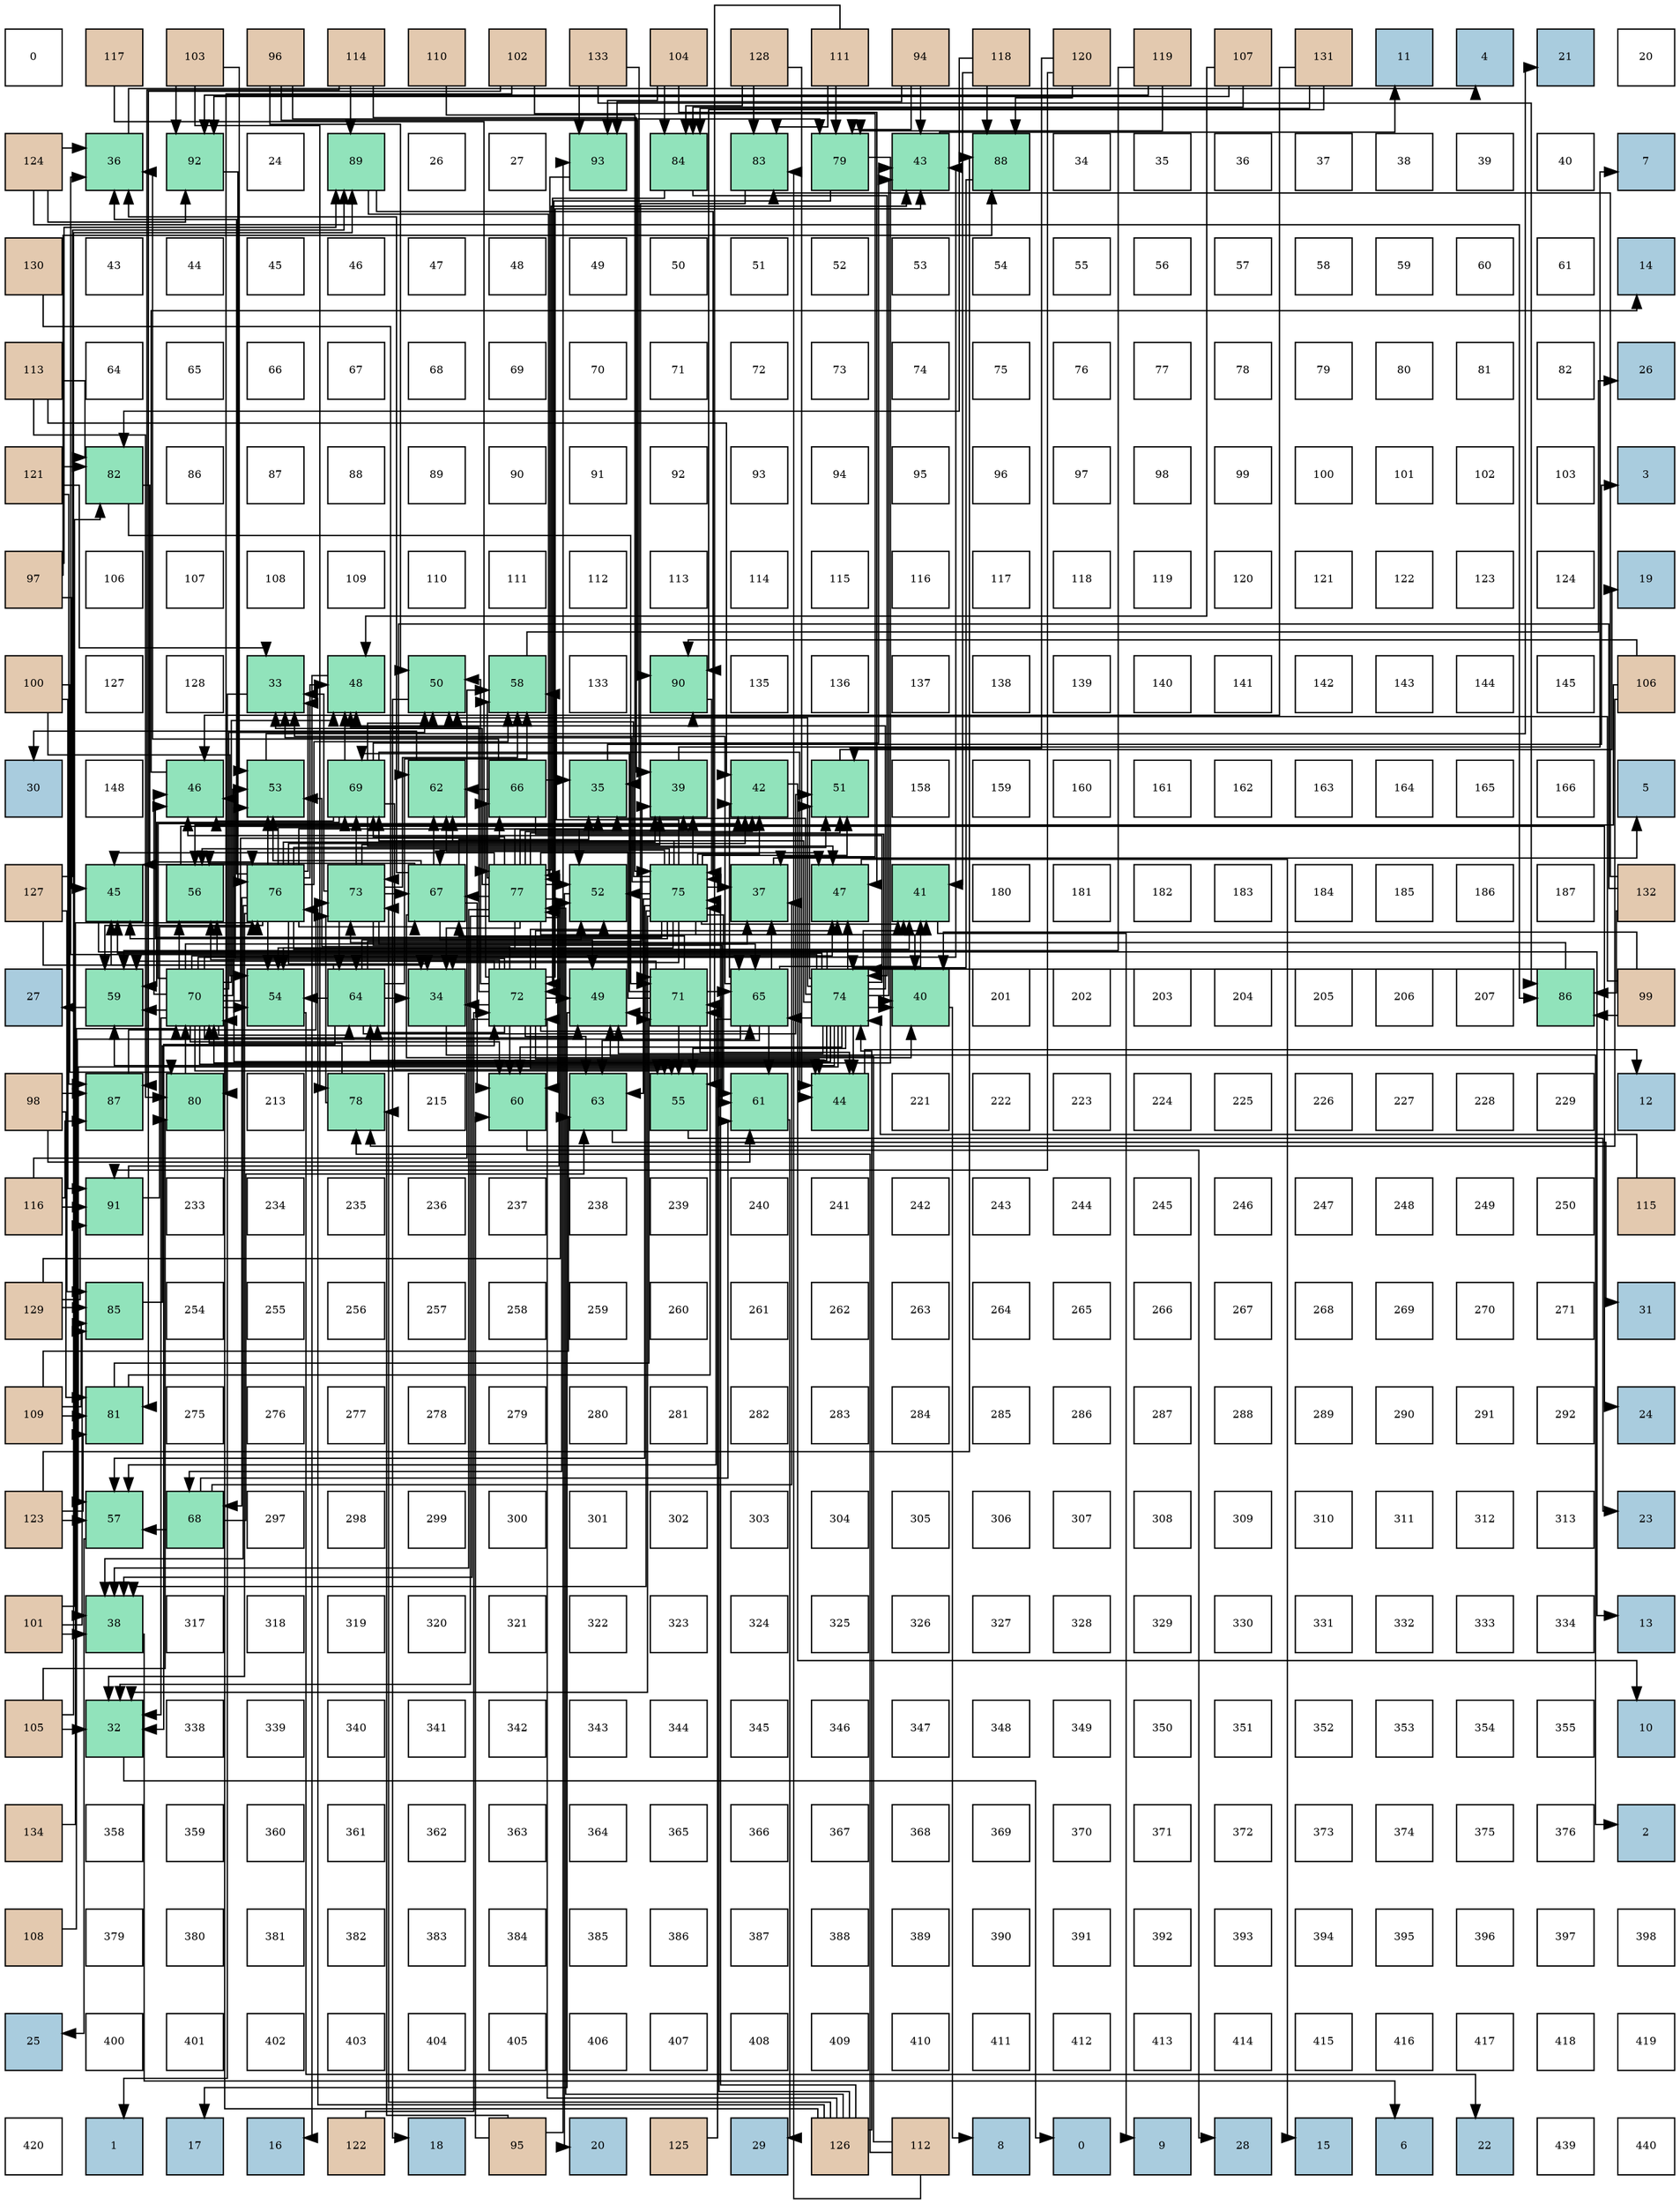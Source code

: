 digraph layout{
 rankdir=TB;
 splines=ortho;
 node [style=filled shape=square fixedsize=true width=0.6];
0[label="0", fontsize=8, fillcolor="#ffffff"];
1[label="117", fontsize=8, fillcolor="#e3c9af"];
2[label="103", fontsize=8, fillcolor="#e3c9af"];
3[label="96", fontsize=8, fillcolor="#e3c9af"];
4[label="114", fontsize=8, fillcolor="#e3c9af"];
5[label="110", fontsize=8, fillcolor="#e3c9af"];
6[label="102", fontsize=8, fillcolor="#e3c9af"];
7[label="133", fontsize=8, fillcolor="#e3c9af"];
8[label="104", fontsize=8, fillcolor="#e3c9af"];
9[label="128", fontsize=8, fillcolor="#e3c9af"];
10[label="111", fontsize=8, fillcolor="#e3c9af"];
11[label="94", fontsize=8, fillcolor="#e3c9af"];
12[label="118", fontsize=8, fillcolor="#e3c9af"];
13[label="120", fontsize=8, fillcolor="#e3c9af"];
14[label="119", fontsize=8, fillcolor="#e3c9af"];
15[label="107", fontsize=8, fillcolor="#e3c9af"];
16[label="131", fontsize=8, fillcolor="#e3c9af"];
17[label="11", fontsize=8, fillcolor="#a9ccde"];
18[label="4", fontsize=8, fillcolor="#a9ccde"];
19[label="21", fontsize=8, fillcolor="#a9ccde"];
20[label="20", fontsize=8, fillcolor="#ffffff"];
21[label="124", fontsize=8, fillcolor="#e3c9af"];
22[label="36", fontsize=8, fillcolor="#91e3bb"];
23[label="92", fontsize=8, fillcolor="#91e3bb"];
24[label="24", fontsize=8, fillcolor="#ffffff"];
25[label="89", fontsize=8, fillcolor="#91e3bb"];
26[label="26", fontsize=8, fillcolor="#ffffff"];
27[label="27", fontsize=8, fillcolor="#ffffff"];
28[label="93", fontsize=8, fillcolor="#91e3bb"];
29[label="84", fontsize=8, fillcolor="#91e3bb"];
30[label="83", fontsize=8, fillcolor="#91e3bb"];
31[label="79", fontsize=8, fillcolor="#91e3bb"];
32[label="43", fontsize=8, fillcolor="#91e3bb"];
33[label="88", fontsize=8, fillcolor="#91e3bb"];
34[label="34", fontsize=8, fillcolor="#ffffff"];
35[label="35", fontsize=8, fillcolor="#ffffff"];
36[label="36", fontsize=8, fillcolor="#ffffff"];
37[label="37", fontsize=8, fillcolor="#ffffff"];
38[label="38", fontsize=8, fillcolor="#ffffff"];
39[label="39", fontsize=8, fillcolor="#ffffff"];
40[label="40", fontsize=8, fillcolor="#ffffff"];
41[label="7", fontsize=8, fillcolor="#a9ccde"];
42[label="130", fontsize=8, fillcolor="#e3c9af"];
43[label="43", fontsize=8, fillcolor="#ffffff"];
44[label="44", fontsize=8, fillcolor="#ffffff"];
45[label="45", fontsize=8, fillcolor="#ffffff"];
46[label="46", fontsize=8, fillcolor="#ffffff"];
47[label="47", fontsize=8, fillcolor="#ffffff"];
48[label="48", fontsize=8, fillcolor="#ffffff"];
49[label="49", fontsize=8, fillcolor="#ffffff"];
50[label="50", fontsize=8, fillcolor="#ffffff"];
51[label="51", fontsize=8, fillcolor="#ffffff"];
52[label="52", fontsize=8, fillcolor="#ffffff"];
53[label="53", fontsize=8, fillcolor="#ffffff"];
54[label="54", fontsize=8, fillcolor="#ffffff"];
55[label="55", fontsize=8, fillcolor="#ffffff"];
56[label="56", fontsize=8, fillcolor="#ffffff"];
57[label="57", fontsize=8, fillcolor="#ffffff"];
58[label="58", fontsize=8, fillcolor="#ffffff"];
59[label="59", fontsize=8, fillcolor="#ffffff"];
60[label="60", fontsize=8, fillcolor="#ffffff"];
61[label="61", fontsize=8, fillcolor="#ffffff"];
62[label="14", fontsize=8, fillcolor="#a9ccde"];
63[label="113", fontsize=8, fillcolor="#e3c9af"];
64[label="64", fontsize=8, fillcolor="#ffffff"];
65[label="65", fontsize=8, fillcolor="#ffffff"];
66[label="66", fontsize=8, fillcolor="#ffffff"];
67[label="67", fontsize=8, fillcolor="#ffffff"];
68[label="68", fontsize=8, fillcolor="#ffffff"];
69[label="69", fontsize=8, fillcolor="#ffffff"];
70[label="70", fontsize=8, fillcolor="#ffffff"];
71[label="71", fontsize=8, fillcolor="#ffffff"];
72[label="72", fontsize=8, fillcolor="#ffffff"];
73[label="73", fontsize=8, fillcolor="#ffffff"];
74[label="74", fontsize=8, fillcolor="#ffffff"];
75[label="75", fontsize=8, fillcolor="#ffffff"];
76[label="76", fontsize=8, fillcolor="#ffffff"];
77[label="77", fontsize=8, fillcolor="#ffffff"];
78[label="78", fontsize=8, fillcolor="#ffffff"];
79[label="79", fontsize=8, fillcolor="#ffffff"];
80[label="80", fontsize=8, fillcolor="#ffffff"];
81[label="81", fontsize=8, fillcolor="#ffffff"];
82[label="82", fontsize=8, fillcolor="#ffffff"];
83[label="26", fontsize=8, fillcolor="#a9ccde"];
84[label="121", fontsize=8, fillcolor="#e3c9af"];
85[label="82", fontsize=8, fillcolor="#91e3bb"];
86[label="86", fontsize=8, fillcolor="#ffffff"];
87[label="87", fontsize=8, fillcolor="#ffffff"];
88[label="88", fontsize=8, fillcolor="#ffffff"];
89[label="89", fontsize=8, fillcolor="#ffffff"];
90[label="90", fontsize=8, fillcolor="#ffffff"];
91[label="91", fontsize=8, fillcolor="#ffffff"];
92[label="92", fontsize=8, fillcolor="#ffffff"];
93[label="93", fontsize=8, fillcolor="#ffffff"];
94[label="94", fontsize=8, fillcolor="#ffffff"];
95[label="95", fontsize=8, fillcolor="#ffffff"];
96[label="96", fontsize=8, fillcolor="#ffffff"];
97[label="97", fontsize=8, fillcolor="#ffffff"];
98[label="98", fontsize=8, fillcolor="#ffffff"];
99[label="99", fontsize=8, fillcolor="#ffffff"];
100[label="100", fontsize=8, fillcolor="#ffffff"];
101[label="101", fontsize=8, fillcolor="#ffffff"];
102[label="102", fontsize=8, fillcolor="#ffffff"];
103[label="103", fontsize=8, fillcolor="#ffffff"];
104[label="3", fontsize=8, fillcolor="#a9ccde"];
105[label="97", fontsize=8, fillcolor="#e3c9af"];
106[label="106", fontsize=8, fillcolor="#ffffff"];
107[label="107", fontsize=8, fillcolor="#ffffff"];
108[label="108", fontsize=8, fillcolor="#ffffff"];
109[label="109", fontsize=8, fillcolor="#ffffff"];
110[label="110", fontsize=8, fillcolor="#ffffff"];
111[label="111", fontsize=8, fillcolor="#ffffff"];
112[label="112", fontsize=8, fillcolor="#ffffff"];
113[label="113", fontsize=8, fillcolor="#ffffff"];
114[label="114", fontsize=8, fillcolor="#ffffff"];
115[label="115", fontsize=8, fillcolor="#ffffff"];
116[label="116", fontsize=8, fillcolor="#ffffff"];
117[label="117", fontsize=8, fillcolor="#ffffff"];
118[label="118", fontsize=8, fillcolor="#ffffff"];
119[label="119", fontsize=8, fillcolor="#ffffff"];
120[label="120", fontsize=8, fillcolor="#ffffff"];
121[label="121", fontsize=8, fillcolor="#ffffff"];
122[label="122", fontsize=8, fillcolor="#ffffff"];
123[label="123", fontsize=8, fillcolor="#ffffff"];
124[label="124", fontsize=8, fillcolor="#ffffff"];
125[label="19", fontsize=8, fillcolor="#a9ccde"];
126[label="100", fontsize=8, fillcolor="#e3c9af"];
127[label="127", fontsize=8, fillcolor="#ffffff"];
128[label="128", fontsize=8, fillcolor="#ffffff"];
129[label="33", fontsize=8, fillcolor="#91e3bb"];
130[label="48", fontsize=8, fillcolor="#91e3bb"];
131[label="50", fontsize=8, fillcolor="#91e3bb"];
132[label="58", fontsize=8, fillcolor="#91e3bb"];
133[label="133", fontsize=8, fillcolor="#ffffff"];
134[label="90", fontsize=8, fillcolor="#91e3bb"];
135[label="135", fontsize=8, fillcolor="#ffffff"];
136[label="136", fontsize=8, fillcolor="#ffffff"];
137[label="137", fontsize=8, fillcolor="#ffffff"];
138[label="138", fontsize=8, fillcolor="#ffffff"];
139[label="139", fontsize=8, fillcolor="#ffffff"];
140[label="140", fontsize=8, fillcolor="#ffffff"];
141[label="141", fontsize=8, fillcolor="#ffffff"];
142[label="142", fontsize=8, fillcolor="#ffffff"];
143[label="143", fontsize=8, fillcolor="#ffffff"];
144[label="144", fontsize=8, fillcolor="#ffffff"];
145[label="145", fontsize=8, fillcolor="#ffffff"];
146[label="106", fontsize=8, fillcolor="#e3c9af"];
147[label="30", fontsize=8, fillcolor="#a9ccde"];
148[label="148", fontsize=8, fillcolor="#ffffff"];
149[label="46", fontsize=8, fillcolor="#91e3bb"];
150[label="53", fontsize=8, fillcolor="#91e3bb"];
151[label="69", fontsize=8, fillcolor="#91e3bb"];
152[label="62", fontsize=8, fillcolor="#91e3bb"];
153[label="66", fontsize=8, fillcolor="#91e3bb"];
154[label="35", fontsize=8, fillcolor="#91e3bb"];
155[label="39", fontsize=8, fillcolor="#91e3bb"];
156[label="42", fontsize=8, fillcolor="#91e3bb"];
157[label="51", fontsize=8, fillcolor="#91e3bb"];
158[label="158", fontsize=8, fillcolor="#ffffff"];
159[label="159", fontsize=8, fillcolor="#ffffff"];
160[label="160", fontsize=8, fillcolor="#ffffff"];
161[label="161", fontsize=8, fillcolor="#ffffff"];
162[label="162", fontsize=8, fillcolor="#ffffff"];
163[label="163", fontsize=8, fillcolor="#ffffff"];
164[label="164", fontsize=8, fillcolor="#ffffff"];
165[label="165", fontsize=8, fillcolor="#ffffff"];
166[label="166", fontsize=8, fillcolor="#ffffff"];
167[label="5", fontsize=8, fillcolor="#a9ccde"];
168[label="127", fontsize=8, fillcolor="#e3c9af"];
169[label="45", fontsize=8, fillcolor="#91e3bb"];
170[label="56", fontsize=8, fillcolor="#91e3bb"];
171[label="76", fontsize=8, fillcolor="#91e3bb"];
172[label="73", fontsize=8, fillcolor="#91e3bb"];
173[label="67", fontsize=8, fillcolor="#91e3bb"];
174[label="77", fontsize=8, fillcolor="#91e3bb"];
175[label="52", fontsize=8, fillcolor="#91e3bb"];
176[label="75", fontsize=8, fillcolor="#91e3bb"];
177[label="37", fontsize=8, fillcolor="#91e3bb"];
178[label="47", fontsize=8, fillcolor="#91e3bb"];
179[label="41", fontsize=8, fillcolor="#91e3bb"];
180[label="180", fontsize=8, fillcolor="#ffffff"];
181[label="181", fontsize=8, fillcolor="#ffffff"];
182[label="182", fontsize=8, fillcolor="#ffffff"];
183[label="183", fontsize=8, fillcolor="#ffffff"];
184[label="184", fontsize=8, fillcolor="#ffffff"];
185[label="185", fontsize=8, fillcolor="#ffffff"];
186[label="186", fontsize=8, fillcolor="#ffffff"];
187[label="187", fontsize=8, fillcolor="#ffffff"];
188[label="132", fontsize=8, fillcolor="#e3c9af"];
189[label="27", fontsize=8, fillcolor="#a9ccde"];
190[label="59", fontsize=8, fillcolor="#91e3bb"];
191[label="70", fontsize=8, fillcolor="#91e3bb"];
192[label="54", fontsize=8, fillcolor="#91e3bb"];
193[label="64", fontsize=8, fillcolor="#91e3bb"];
194[label="34", fontsize=8, fillcolor="#91e3bb"];
195[label="72", fontsize=8, fillcolor="#91e3bb"];
196[label="49", fontsize=8, fillcolor="#91e3bb"];
197[label="71", fontsize=8, fillcolor="#91e3bb"];
198[label="65", fontsize=8, fillcolor="#91e3bb"];
199[label="74", fontsize=8, fillcolor="#91e3bb"];
200[label="40", fontsize=8, fillcolor="#91e3bb"];
201[label="201", fontsize=8, fillcolor="#ffffff"];
202[label="202", fontsize=8, fillcolor="#ffffff"];
203[label="203", fontsize=8, fillcolor="#ffffff"];
204[label="204", fontsize=8, fillcolor="#ffffff"];
205[label="205", fontsize=8, fillcolor="#ffffff"];
206[label="206", fontsize=8, fillcolor="#ffffff"];
207[label="207", fontsize=8, fillcolor="#ffffff"];
208[label="86", fontsize=8, fillcolor="#91e3bb"];
209[label="99", fontsize=8, fillcolor="#e3c9af"];
210[label="98", fontsize=8, fillcolor="#e3c9af"];
211[label="87", fontsize=8, fillcolor="#91e3bb"];
212[label="80", fontsize=8, fillcolor="#91e3bb"];
213[label="213", fontsize=8, fillcolor="#ffffff"];
214[label="78", fontsize=8, fillcolor="#91e3bb"];
215[label="215", fontsize=8, fillcolor="#ffffff"];
216[label="60", fontsize=8, fillcolor="#91e3bb"];
217[label="63", fontsize=8, fillcolor="#91e3bb"];
218[label="55", fontsize=8, fillcolor="#91e3bb"];
219[label="61", fontsize=8, fillcolor="#91e3bb"];
220[label="44", fontsize=8, fillcolor="#91e3bb"];
221[label="221", fontsize=8, fillcolor="#ffffff"];
222[label="222", fontsize=8, fillcolor="#ffffff"];
223[label="223", fontsize=8, fillcolor="#ffffff"];
224[label="224", fontsize=8, fillcolor="#ffffff"];
225[label="225", fontsize=8, fillcolor="#ffffff"];
226[label="226", fontsize=8, fillcolor="#ffffff"];
227[label="227", fontsize=8, fillcolor="#ffffff"];
228[label="228", fontsize=8, fillcolor="#ffffff"];
229[label="229", fontsize=8, fillcolor="#ffffff"];
230[label="12", fontsize=8, fillcolor="#a9ccde"];
231[label="116", fontsize=8, fillcolor="#e3c9af"];
232[label="91", fontsize=8, fillcolor="#91e3bb"];
233[label="233", fontsize=8, fillcolor="#ffffff"];
234[label="234", fontsize=8, fillcolor="#ffffff"];
235[label="235", fontsize=8, fillcolor="#ffffff"];
236[label="236", fontsize=8, fillcolor="#ffffff"];
237[label="237", fontsize=8, fillcolor="#ffffff"];
238[label="238", fontsize=8, fillcolor="#ffffff"];
239[label="239", fontsize=8, fillcolor="#ffffff"];
240[label="240", fontsize=8, fillcolor="#ffffff"];
241[label="241", fontsize=8, fillcolor="#ffffff"];
242[label="242", fontsize=8, fillcolor="#ffffff"];
243[label="243", fontsize=8, fillcolor="#ffffff"];
244[label="244", fontsize=8, fillcolor="#ffffff"];
245[label="245", fontsize=8, fillcolor="#ffffff"];
246[label="246", fontsize=8, fillcolor="#ffffff"];
247[label="247", fontsize=8, fillcolor="#ffffff"];
248[label="248", fontsize=8, fillcolor="#ffffff"];
249[label="249", fontsize=8, fillcolor="#ffffff"];
250[label="250", fontsize=8, fillcolor="#ffffff"];
251[label="115", fontsize=8, fillcolor="#e3c9af"];
252[label="129", fontsize=8, fillcolor="#e3c9af"];
253[label="85", fontsize=8, fillcolor="#91e3bb"];
254[label="254", fontsize=8, fillcolor="#ffffff"];
255[label="255", fontsize=8, fillcolor="#ffffff"];
256[label="256", fontsize=8, fillcolor="#ffffff"];
257[label="257", fontsize=8, fillcolor="#ffffff"];
258[label="258", fontsize=8, fillcolor="#ffffff"];
259[label="259", fontsize=8, fillcolor="#ffffff"];
260[label="260", fontsize=8, fillcolor="#ffffff"];
261[label="261", fontsize=8, fillcolor="#ffffff"];
262[label="262", fontsize=8, fillcolor="#ffffff"];
263[label="263", fontsize=8, fillcolor="#ffffff"];
264[label="264", fontsize=8, fillcolor="#ffffff"];
265[label="265", fontsize=8, fillcolor="#ffffff"];
266[label="266", fontsize=8, fillcolor="#ffffff"];
267[label="267", fontsize=8, fillcolor="#ffffff"];
268[label="268", fontsize=8, fillcolor="#ffffff"];
269[label="269", fontsize=8, fillcolor="#ffffff"];
270[label="270", fontsize=8, fillcolor="#ffffff"];
271[label="271", fontsize=8, fillcolor="#ffffff"];
272[label="31", fontsize=8, fillcolor="#a9ccde"];
273[label="109", fontsize=8, fillcolor="#e3c9af"];
274[label="81", fontsize=8, fillcolor="#91e3bb"];
275[label="275", fontsize=8, fillcolor="#ffffff"];
276[label="276", fontsize=8, fillcolor="#ffffff"];
277[label="277", fontsize=8, fillcolor="#ffffff"];
278[label="278", fontsize=8, fillcolor="#ffffff"];
279[label="279", fontsize=8, fillcolor="#ffffff"];
280[label="280", fontsize=8, fillcolor="#ffffff"];
281[label="281", fontsize=8, fillcolor="#ffffff"];
282[label="282", fontsize=8, fillcolor="#ffffff"];
283[label="283", fontsize=8, fillcolor="#ffffff"];
284[label="284", fontsize=8, fillcolor="#ffffff"];
285[label="285", fontsize=8, fillcolor="#ffffff"];
286[label="286", fontsize=8, fillcolor="#ffffff"];
287[label="287", fontsize=8, fillcolor="#ffffff"];
288[label="288", fontsize=8, fillcolor="#ffffff"];
289[label="289", fontsize=8, fillcolor="#ffffff"];
290[label="290", fontsize=8, fillcolor="#ffffff"];
291[label="291", fontsize=8, fillcolor="#ffffff"];
292[label="292", fontsize=8, fillcolor="#ffffff"];
293[label="24", fontsize=8, fillcolor="#a9ccde"];
294[label="123", fontsize=8, fillcolor="#e3c9af"];
295[label="57", fontsize=8, fillcolor="#91e3bb"];
296[label="68", fontsize=8, fillcolor="#91e3bb"];
297[label="297", fontsize=8, fillcolor="#ffffff"];
298[label="298", fontsize=8, fillcolor="#ffffff"];
299[label="299", fontsize=8, fillcolor="#ffffff"];
300[label="300", fontsize=8, fillcolor="#ffffff"];
301[label="301", fontsize=8, fillcolor="#ffffff"];
302[label="302", fontsize=8, fillcolor="#ffffff"];
303[label="303", fontsize=8, fillcolor="#ffffff"];
304[label="304", fontsize=8, fillcolor="#ffffff"];
305[label="305", fontsize=8, fillcolor="#ffffff"];
306[label="306", fontsize=8, fillcolor="#ffffff"];
307[label="307", fontsize=8, fillcolor="#ffffff"];
308[label="308", fontsize=8, fillcolor="#ffffff"];
309[label="309", fontsize=8, fillcolor="#ffffff"];
310[label="310", fontsize=8, fillcolor="#ffffff"];
311[label="311", fontsize=8, fillcolor="#ffffff"];
312[label="312", fontsize=8, fillcolor="#ffffff"];
313[label="313", fontsize=8, fillcolor="#ffffff"];
314[label="23", fontsize=8, fillcolor="#a9ccde"];
315[label="101", fontsize=8, fillcolor="#e3c9af"];
316[label="38", fontsize=8, fillcolor="#91e3bb"];
317[label="317", fontsize=8, fillcolor="#ffffff"];
318[label="318", fontsize=8, fillcolor="#ffffff"];
319[label="319", fontsize=8, fillcolor="#ffffff"];
320[label="320", fontsize=8, fillcolor="#ffffff"];
321[label="321", fontsize=8, fillcolor="#ffffff"];
322[label="322", fontsize=8, fillcolor="#ffffff"];
323[label="323", fontsize=8, fillcolor="#ffffff"];
324[label="324", fontsize=8, fillcolor="#ffffff"];
325[label="325", fontsize=8, fillcolor="#ffffff"];
326[label="326", fontsize=8, fillcolor="#ffffff"];
327[label="327", fontsize=8, fillcolor="#ffffff"];
328[label="328", fontsize=8, fillcolor="#ffffff"];
329[label="329", fontsize=8, fillcolor="#ffffff"];
330[label="330", fontsize=8, fillcolor="#ffffff"];
331[label="331", fontsize=8, fillcolor="#ffffff"];
332[label="332", fontsize=8, fillcolor="#ffffff"];
333[label="333", fontsize=8, fillcolor="#ffffff"];
334[label="334", fontsize=8, fillcolor="#ffffff"];
335[label="13", fontsize=8, fillcolor="#a9ccde"];
336[label="105", fontsize=8, fillcolor="#e3c9af"];
337[label="32", fontsize=8, fillcolor="#91e3bb"];
338[label="338", fontsize=8, fillcolor="#ffffff"];
339[label="339", fontsize=8, fillcolor="#ffffff"];
340[label="340", fontsize=8, fillcolor="#ffffff"];
341[label="341", fontsize=8, fillcolor="#ffffff"];
342[label="342", fontsize=8, fillcolor="#ffffff"];
343[label="343", fontsize=8, fillcolor="#ffffff"];
344[label="344", fontsize=8, fillcolor="#ffffff"];
345[label="345", fontsize=8, fillcolor="#ffffff"];
346[label="346", fontsize=8, fillcolor="#ffffff"];
347[label="347", fontsize=8, fillcolor="#ffffff"];
348[label="348", fontsize=8, fillcolor="#ffffff"];
349[label="349", fontsize=8, fillcolor="#ffffff"];
350[label="350", fontsize=8, fillcolor="#ffffff"];
351[label="351", fontsize=8, fillcolor="#ffffff"];
352[label="352", fontsize=8, fillcolor="#ffffff"];
353[label="353", fontsize=8, fillcolor="#ffffff"];
354[label="354", fontsize=8, fillcolor="#ffffff"];
355[label="355", fontsize=8, fillcolor="#ffffff"];
356[label="10", fontsize=8, fillcolor="#a9ccde"];
357[label="134", fontsize=8, fillcolor="#e3c9af"];
358[label="358", fontsize=8, fillcolor="#ffffff"];
359[label="359", fontsize=8, fillcolor="#ffffff"];
360[label="360", fontsize=8, fillcolor="#ffffff"];
361[label="361", fontsize=8, fillcolor="#ffffff"];
362[label="362", fontsize=8, fillcolor="#ffffff"];
363[label="363", fontsize=8, fillcolor="#ffffff"];
364[label="364", fontsize=8, fillcolor="#ffffff"];
365[label="365", fontsize=8, fillcolor="#ffffff"];
366[label="366", fontsize=8, fillcolor="#ffffff"];
367[label="367", fontsize=8, fillcolor="#ffffff"];
368[label="368", fontsize=8, fillcolor="#ffffff"];
369[label="369", fontsize=8, fillcolor="#ffffff"];
370[label="370", fontsize=8, fillcolor="#ffffff"];
371[label="371", fontsize=8, fillcolor="#ffffff"];
372[label="372", fontsize=8, fillcolor="#ffffff"];
373[label="373", fontsize=8, fillcolor="#ffffff"];
374[label="374", fontsize=8, fillcolor="#ffffff"];
375[label="375", fontsize=8, fillcolor="#ffffff"];
376[label="376", fontsize=8, fillcolor="#ffffff"];
377[label="2", fontsize=8, fillcolor="#a9ccde"];
378[label="108", fontsize=8, fillcolor="#e3c9af"];
379[label="379", fontsize=8, fillcolor="#ffffff"];
380[label="380", fontsize=8, fillcolor="#ffffff"];
381[label="381", fontsize=8, fillcolor="#ffffff"];
382[label="382", fontsize=8, fillcolor="#ffffff"];
383[label="383", fontsize=8, fillcolor="#ffffff"];
384[label="384", fontsize=8, fillcolor="#ffffff"];
385[label="385", fontsize=8, fillcolor="#ffffff"];
386[label="386", fontsize=8, fillcolor="#ffffff"];
387[label="387", fontsize=8, fillcolor="#ffffff"];
388[label="388", fontsize=8, fillcolor="#ffffff"];
389[label="389", fontsize=8, fillcolor="#ffffff"];
390[label="390", fontsize=8, fillcolor="#ffffff"];
391[label="391", fontsize=8, fillcolor="#ffffff"];
392[label="392", fontsize=8, fillcolor="#ffffff"];
393[label="393", fontsize=8, fillcolor="#ffffff"];
394[label="394", fontsize=8, fillcolor="#ffffff"];
395[label="395", fontsize=8, fillcolor="#ffffff"];
396[label="396", fontsize=8, fillcolor="#ffffff"];
397[label="397", fontsize=8, fillcolor="#ffffff"];
398[label="398", fontsize=8, fillcolor="#ffffff"];
399[label="25", fontsize=8, fillcolor="#a9ccde"];
400[label="400", fontsize=8, fillcolor="#ffffff"];
401[label="401", fontsize=8, fillcolor="#ffffff"];
402[label="402", fontsize=8, fillcolor="#ffffff"];
403[label="403", fontsize=8, fillcolor="#ffffff"];
404[label="404", fontsize=8, fillcolor="#ffffff"];
405[label="405", fontsize=8, fillcolor="#ffffff"];
406[label="406", fontsize=8, fillcolor="#ffffff"];
407[label="407", fontsize=8, fillcolor="#ffffff"];
408[label="408", fontsize=8, fillcolor="#ffffff"];
409[label="409", fontsize=8, fillcolor="#ffffff"];
410[label="410", fontsize=8, fillcolor="#ffffff"];
411[label="411", fontsize=8, fillcolor="#ffffff"];
412[label="412", fontsize=8, fillcolor="#ffffff"];
413[label="413", fontsize=8, fillcolor="#ffffff"];
414[label="414", fontsize=8, fillcolor="#ffffff"];
415[label="415", fontsize=8, fillcolor="#ffffff"];
416[label="416", fontsize=8, fillcolor="#ffffff"];
417[label="417", fontsize=8, fillcolor="#ffffff"];
418[label="418", fontsize=8, fillcolor="#ffffff"];
419[label="419", fontsize=8, fillcolor="#ffffff"];
420[label="420", fontsize=8, fillcolor="#ffffff"];
421[label="1", fontsize=8, fillcolor="#a9ccde"];
422[label="17", fontsize=8, fillcolor="#a9ccde"];
423[label="16", fontsize=8, fillcolor="#a9ccde"];
424[label="122", fontsize=8, fillcolor="#e3c9af"];
425[label="18", fontsize=8, fillcolor="#a9ccde"];
426[label="95", fontsize=8, fillcolor="#e3c9af"];
427[label="20", fontsize=8, fillcolor="#a9ccde"];
428[label="125", fontsize=8, fillcolor="#e3c9af"];
429[label="29", fontsize=8, fillcolor="#a9ccde"];
430[label="126", fontsize=8, fillcolor="#e3c9af"];
431[label="112", fontsize=8, fillcolor="#e3c9af"];
432[label="8", fontsize=8, fillcolor="#a9ccde"];
433[label="0", fontsize=8, fillcolor="#a9ccde"];
434[label="9", fontsize=8, fillcolor="#a9ccde"];
435[label="28", fontsize=8, fillcolor="#a9ccde"];
436[label="15", fontsize=8, fillcolor="#a9ccde"];
437[label="6", fontsize=8, fillcolor="#a9ccde"];
438[label="22", fontsize=8, fillcolor="#a9ccde"];
439[label="439", fontsize=8, fillcolor="#ffffff"];
440[label="440", fontsize=8, fillcolor="#ffffff"];
edge [constraint=false, style=vis];337 -> 433;
129 -> 421;
194 -> 377;
154 -> 104;
22 -> 18;
177 -> 167;
316 -> 437;
155 -> 41;
200 -> 432;
179 -> 434;
156 -> 356;
32 -> 17;
220 -> 230;
169 -> 335;
149 -> 62;
178 -> 436;
130 -> 423;
196 -> 422;
131 -> 425;
157 -> 125;
175 -> 427;
150 -> 19;
192 -> 438;
218 -> 314;
170 -> 293;
295 -> 399;
132 -> 83;
190 -> 189;
216 -> 435;
219 -> 429;
152 -> 147;
217 -> 272;
193 -> 337;
193 -> 194;
193 -> 155;
193 -> 169;
193 -> 157;
193 -> 175;
193 -> 192;
193 -> 132;
198 -> 129;
198 -> 177;
198 -> 316;
198 -> 179;
198 -> 156;
198 -> 295;
198 -> 219;
198 -> 217;
153 -> 154;
153 -> 22;
153 -> 200;
153 -> 152;
173 -> 154;
173 -> 22;
173 -> 200;
173 -> 196;
173 -> 150;
173 -> 170;
173 -> 216;
173 -> 152;
296 -> 177;
296 -> 295;
296 -> 219;
296 -> 217;
151 -> 32;
151 -> 220;
151 -> 149;
151 -> 178;
151 -> 130;
151 -> 131;
151 -> 218;
151 -> 190;
191 -> 337;
191 -> 177;
191 -> 156;
191 -> 32;
191 -> 220;
191 -> 149;
191 -> 178;
191 -> 130;
191 -> 196;
191 -> 131;
191 -> 150;
191 -> 192;
191 -> 218;
191 -> 170;
191 -> 190;
191 -> 216;
191 -> 193;
191 -> 198;
191 -> 153;
197 -> 220;
197 -> 196;
197 -> 218;
197 -> 152;
197 -> 193;
197 -> 198;
197 -> 173;
197 -> 151;
195 -> 194;
195 -> 316;
195 -> 32;
195 -> 220;
195 -> 149;
195 -> 178;
195 -> 130;
195 -> 196;
195 -> 131;
195 -> 175;
195 -> 150;
195 -> 218;
195 -> 170;
195 -> 190;
195 -> 216;
195 -> 217;
195 -> 193;
195 -> 198;
195 -> 153;
172 -> 129;
172 -> 155;
172 -> 132;
172 -> 219;
172 -> 193;
172 -> 198;
172 -> 173;
172 -> 151;
199 -> 154;
199 -> 22;
199 -> 200;
199 -> 179;
199 -> 32;
199 -> 220;
199 -> 169;
199 -> 149;
199 -> 178;
199 -> 130;
199 -> 196;
199 -> 131;
199 -> 157;
199 -> 150;
199 -> 218;
199 -> 170;
199 -> 295;
199 -> 190;
199 -> 216;
199 -> 152;
199 -> 193;
199 -> 198;
176 -> 337;
176 -> 129;
176 -> 194;
176 -> 177;
176 -> 316;
176 -> 155;
176 -> 200;
176 -> 179;
176 -> 156;
176 -> 169;
176 -> 149;
176 -> 131;
176 -> 157;
176 -> 175;
176 -> 192;
176 -> 170;
176 -> 295;
176 -> 132;
176 -> 219;
176 -> 217;
176 -> 173;
176 -> 151;
171 -> 337;
171 -> 129;
171 -> 194;
171 -> 22;
171 -> 316;
171 -> 155;
171 -> 179;
171 -> 156;
171 -> 169;
171 -> 130;
171 -> 157;
171 -> 175;
171 -> 150;
171 -> 192;
171 -> 132;
171 -> 190;
171 -> 173;
171 -> 296;
171 -> 151;
174 -> 337;
174 -> 129;
174 -> 194;
174 -> 154;
174 -> 316;
174 -> 155;
174 -> 179;
174 -> 156;
174 -> 32;
174 -> 169;
174 -> 178;
174 -> 157;
174 -> 175;
174 -> 192;
174 -> 132;
174 -> 216;
174 -> 173;
174 -> 296;
174 -> 151;
214 -> 191;
214 -> 172;
31 -> 191;
31 -> 195;
212 -> 191;
274 -> 197;
274 -> 176;
85 -> 197;
85 -> 171;
30 -> 197;
29 -> 195;
29 -> 199;
253 -> 195;
208 -> 172;
208 -> 199;
211 -> 172;
33 -> 199;
25 -> 176;
25 -> 174;
134 -> 176;
232 -> 171;
232 -> 174;
23 -> 171;
28 -> 174;
11 -> 32;
11 -> 31;
11 -> 28;
426 -> 216;
426 -> 214;
426 -> 28;
3 -> 131;
3 -> 31;
3 -> 134;
105 -> 169;
105 -> 33;
105 -> 25;
210 -> 219;
210 -> 274;
210 -> 211;
209 -> 200;
209 -> 208;
209 -> 134;
126 -> 192;
126 -> 212;
126 -> 232;
315 -> 316;
315 -> 85;
315 -> 253;
6 -> 177;
6 -> 212;
6 -> 274;
2 -> 150;
2 -> 214;
2 -> 23;
8 -> 178;
8 -> 29;
8 -> 28;
336 -> 337;
336 -> 212;
336 -> 25;
146 -> 170;
146 -> 214;
146 -> 134;
15 -> 130;
15 -> 29;
15 -> 23;
378 -> 191;
273 -> 217;
273 -> 274;
273 -> 253;
5 -> 176;
10 -> 218;
10 -> 31;
10 -> 30;
431 -> 196;
431 -> 214;
431 -> 30;
63 -> 156;
63 -> 212;
63 -> 85;
4 -> 155;
4 -> 211;
4 -> 25;
251 -> 199;
231 -> 132;
231 -> 211;
231 -> 232;
1 -> 174;
12 -> 179;
12 -> 85;
12 -> 33;
14 -> 190;
14 -> 31;
14 -> 23;
13 -> 157;
13 -> 33;
13 -> 232;
84 -> 129;
84 -> 85;
84 -> 211;
424 -> 195;
294 -> 295;
294 -> 274;
294 -> 33;
21 -> 22;
21 -> 208;
21 -> 23;
428 -> 197;
430 -> 191;
430 -> 197;
430 -> 195;
430 -> 172;
430 -> 199;
430 -> 176;
430 -> 171;
430 -> 174;
168 -> 194;
168 -> 253;
168 -> 25;
9 -> 220;
9 -> 30;
9 -> 29;
252 -> 175;
252 -> 253;
252 -> 232;
42 -> 172;
16 -> 149;
16 -> 29;
16 -> 134;
188 -> 152;
188 -> 30;
188 -> 208;
7 -> 154;
7 -> 208;
7 -> 28;
357 -> 171;
edge [constraint=true, style=invis];
0 -> 21 -> 42 -> 63 -> 84 -> 105 -> 126 -> 147 -> 168 -> 189 -> 210 -> 231 -> 252 -> 273 -> 294 -> 315 -> 336 -> 357 -> 378 -> 399 -> 420;
1 -> 22 -> 43 -> 64 -> 85 -> 106 -> 127 -> 148 -> 169 -> 190 -> 211 -> 232 -> 253 -> 274 -> 295 -> 316 -> 337 -> 358 -> 379 -> 400 -> 421;
2 -> 23 -> 44 -> 65 -> 86 -> 107 -> 128 -> 149 -> 170 -> 191 -> 212 -> 233 -> 254 -> 275 -> 296 -> 317 -> 338 -> 359 -> 380 -> 401 -> 422;
3 -> 24 -> 45 -> 66 -> 87 -> 108 -> 129 -> 150 -> 171 -> 192 -> 213 -> 234 -> 255 -> 276 -> 297 -> 318 -> 339 -> 360 -> 381 -> 402 -> 423;
4 -> 25 -> 46 -> 67 -> 88 -> 109 -> 130 -> 151 -> 172 -> 193 -> 214 -> 235 -> 256 -> 277 -> 298 -> 319 -> 340 -> 361 -> 382 -> 403 -> 424;
5 -> 26 -> 47 -> 68 -> 89 -> 110 -> 131 -> 152 -> 173 -> 194 -> 215 -> 236 -> 257 -> 278 -> 299 -> 320 -> 341 -> 362 -> 383 -> 404 -> 425;
6 -> 27 -> 48 -> 69 -> 90 -> 111 -> 132 -> 153 -> 174 -> 195 -> 216 -> 237 -> 258 -> 279 -> 300 -> 321 -> 342 -> 363 -> 384 -> 405 -> 426;
7 -> 28 -> 49 -> 70 -> 91 -> 112 -> 133 -> 154 -> 175 -> 196 -> 217 -> 238 -> 259 -> 280 -> 301 -> 322 -> 343 -> 364 -> 385 -> 406 -> 427;
8 -> 29 -> 50 -> 71 -> 92 -> 113 -> 134 -> 155 -> 176 -> 197 -> 218 -> 239 -> 260 -> 281 -> 302 -> 323 -> 344 -> 365 -> 386 -> 407 -> 428;
9 -> 30 -> 51 -> 72 -> 93 -> 114 -> 135 -> 156 -> 177 -> 198 -> 219 -> 240 -> 261 -> 282 -> 303 -> 324 -> 345 -> 366 -> 387 -> 408 -> 429;
10 -> 31 -> 52 -> 73 -> 94 -> 115 -> 136 -> 157 -> 178 -> 199 -> 220 -> 241 -> 262 -> 283 -> 304 -> 325 -> 346 -> 367 -> 388 -> 409 -> 430;
11 -> 32 -> 53 -> 74 -> 95 -> 116 -> 137 -> 158 -> 179 -> 200 -> 221 -> 242 -> 263 -> 284 -> 305 -> 326 -> 347 -> 368 -> 389 -> 410 -> 431;
12 -> 33 -> 54 -> 75 -> 96 -> 117 -> 138 -> 159 -> 180 -> 201 -> 222 -> 243 -> 264 -> 285 -> 306 -> 327 -> 348 -> 369 -> 390 -> 411 -> 432;
13 -> 34 -> 55 -> 76 -> 97 -> 118 -> 139 -> 160 -> 181 -> 202 -> 223 -> 244 -> 265 -> 286 -> 307 -> 328 -> 349 -> 370 -> 391 -> 412 -> 433;
14 -> 35 -> 56 -> 77 -> 98 -> 119 -> 140 -> 161 -> 182 -> 203 -> 224 -> 245 -> 266 -> 287 -> 308 -> 329 -> 350 -> 371 -> 392 -> 413 -> 434;
15 -> 36 -> 57 -> 78 -> 99 -> 120 -> 141 -> 162 -> 183 -> 204 -> 225 -> 246 -> 267 -> 288 -> 309 -> 330 -> 351 -> 372 -> 393 -> 414 -> 435;
16 -> 37 -> 58 -> 79 -> 100 -> 121 -> 142 -> 163 -> 184 -> 205 -> 226 -> 247 -> 268 -> 289 -> 310 -> 331 -> 352 -> 373 -> 394 -> 415 -> 436;
17 -> 38 -> 59 -> 80 -> 101 -> 122 -> 143 -> 164 -> 185 -> 206 -> 227 -> 248 -> 269 -> 290 -> 311 -> 332 -> 353 -> 374 -> 395 -> 416 -> 437;
18 -> 39 -> 60 -> 81 -> 102 -> 123 -> 144 -> 165 -> 186 -> 207 -> 228 -> 249 -> 270 -> 291 -> 312 -> 333 -> 354 -> 375 -> 396 -> 417 -> 438;
19 -> 40 -> 61 -> 82 -> 103 -> 124 -> 145 -> 166 -> 187 -> 208 -> 229 -> 250 -> 271 -> 292 -> 313 -> 334 -> 355 -> 376 -> 397 -> 418 -> 439;
20 -> 41 -> 62 -> 83 -> 104 -> 125 -> 146 -> 167 -> 188 -> 209 -> 230 -> 251 -> 272 -> 293 -> 314 -> 335 -> 356 -> 377 -> 398 -> 419 -> 440;
rank = same {0 -> 1 -> 2 -> 3 -> 4 -> 5 -> 6 -> 7 -> 8 -> 9 -> 10 -> 11 -> 12 -> 13 -> 14 -> 15 -> 16 -> 17 -> 18 -> 19 -> 20};
rank = same {21 -> 22 -> 23 -> 24 -> 25 -> 26 -> 27 -> 28 -> 29 -> 30 -> 31 -> 32 -> 33 -> 34 -> 35 -> 36 -> 37 -> 38 -> 39 -> 40 -> 41};
rank = same {42 -> 43 -> 44 -> 45 -> 46 -> 47 -> 48 -> 49 -> 50 -> 51 -> 52 -> 53 -> 54 -> 55 -> 56 -> 57 -> 58 -> 59 -> 60 -> 61 -> 62};
rank = same {63 -> 64 -> 65 -> 66 -> 67 -> 68 -> 69 -> 70 -> 71 -> 72 -> 73 -> 74 -> 75 -> 76 -> 77 -> 78 -> 79 -> 80 -> 81 -> 82 -> 83};
rank = same {84 -> 85 -> 86 -> 87 -> 88 -> 89 -> 90 -> 91 -> 92 -> 93 -> 94 -> 95 -> 96 -> 97 -> 98 -> 99 -> 100 -> 101 -> 102 -> 103 -> 104};
rank = same {105 -> 106 -> 107 -> 108 -> 109 -> 110 -> 111 -> 112 -> 113 -> 114 -> 115 -> 116 -> 117 -> 118 -> 119 -> 120 -> 121 -> 122 -> 123 -> 124 -> 125};
rank = same {126 -> 127 -> 128 -> 129 -> 130 -> 131 -> 132 -> 133 -> 134 -> 135 -> 136 -> 137 -> 138 -> 139 -> 140 -> 141 -> 142 -> 143 -> 144 -> 145 -> 146};
rank = same {147 -> 148 -> 149 -> 150 -> 151 -> 152 -> 153 -> 154 -> 155 -> 156 -> 157 -> 158 -> 159 -> 160 -> 161 -> 162 -> 163 -> 164 -> 165 -> 166 -> 167};
rank = same {168 -> 169 -> 170 -> 171 -> 172 -> 173 -> 174 -> 175 -> 176 -> 177 -> 178 -> 179 -> 180 -> 181 -> 182 -> 183 -> 184 -> 185 -> 186 -> 187 -> 188};
rank = same {189 -> 190 -> 191 -> 192 -> 193 -> 194 -> 195 -> 196 -> 197 -> 198 -> 199 -> 200 -> 201 -> 202 -> 203 -> 204 -> 205 -> 206 -> 207 -> 208 -> 209};
rank = same {210 -> 211 -> 212 -> 213 -> 214 -> 215 -> 216 -> 217 -> 218 -> 219 -> 220 -> 221 -> 222 -> 223 -> 224 -> 225 -> 226 -> 227 -> 228 -> 229 -> 230};
rank = same {231 -> 232 -> 233 -> 234 -> 235 -> 236 -> 237 -> 238 -> 239 -> 240 -> 241 -> 242 -> 243 -> 244 -> 245 -> 246 -> 247 -> 248 -> 249 -> 250 -> 251};
rank = same {252 -> 253 -> 254 -> 255 -> 256 -> 257 -> 258 -> 259 -> 260 -> 261 -> 262 -> 263 -> 264 -> 265 -> 266 -> 267 -> 268 -> 269 -> 270 -> 271 -> 272};
rank = same {273 -> 274 -> 275 -> 276 -> 277 -> 278 -> 279 -> 280 -> 281 -> 282 -> 283 -> 284 -> 285 -> 286 -> 287 -> 288 -> 289 -> 290 -> 291 -> 292 -> 293};
rank = same {294 -> 295 -> 296 -> 297 -> 298 -> 299 -> 300 -> 301 -> 302 -> 303 -> 304 -> 305 -> 306 -> 307 -> 308 -> 309 -> 310 -> 311 -> 312 -> 313 -> 314};
rank = same {315 -> 316 -> 317 -> 318 -> 319 -> 320 -> 321 -> 322 -> 323 -> 324 -> 325 -> 326 -> 327 -> 328 -> 329 -> 330 -> 331 -> 332 -> 333 -> 334 -> 335};
rank = same {336 -> 337 -> 338 -> 339 -> 340 -> 341 -> 342 -> 343 -> 344 -> 345 -> 346 -> 347 -> 348 -> 349 -> 350 -> 351 -> 352 -> 353 -> 354 -> 355 -> 356};
rank = same {357 -> 358 -> 359 -> 360 -> 361 -> 362 -> 363 -> 364 -> 365 -> 366 -> 367 -> 368 -> 369 -> 370 -> 371 -> 372 -> 373 -> 374 -> 375 -> 376 -> 377};
rank = same {378 -> 379 -> 380 -> 381 -> 382 -> 383 -> 384 -> 385 -> 386 -> 387 -> 388 -> 389 -> 390 -> 391 -> 392 -> 393 -> 394 -> 395 -> 396 -> 397 -> 398};
rank = same {399 -> 400 -> 401 -> 402 -> 403 -> 404 -> 405 -> 406 -> 407 -> 408 -> 409 -> 410 -> 411 -> 412 -> 413 -> 414 -> 415 -> 416 -> 417 -> 418 -> 419};
rank = same {420 -> 421 -> 422 -> 423 -> 424 -> 425 -> 426 -> 427 -> 428 -> 429 -> 430 -> 431 -> 432 -> 433 -> 434 -> 435 -> 436 -> 437 -> 438 -> 439 -> 440};
}